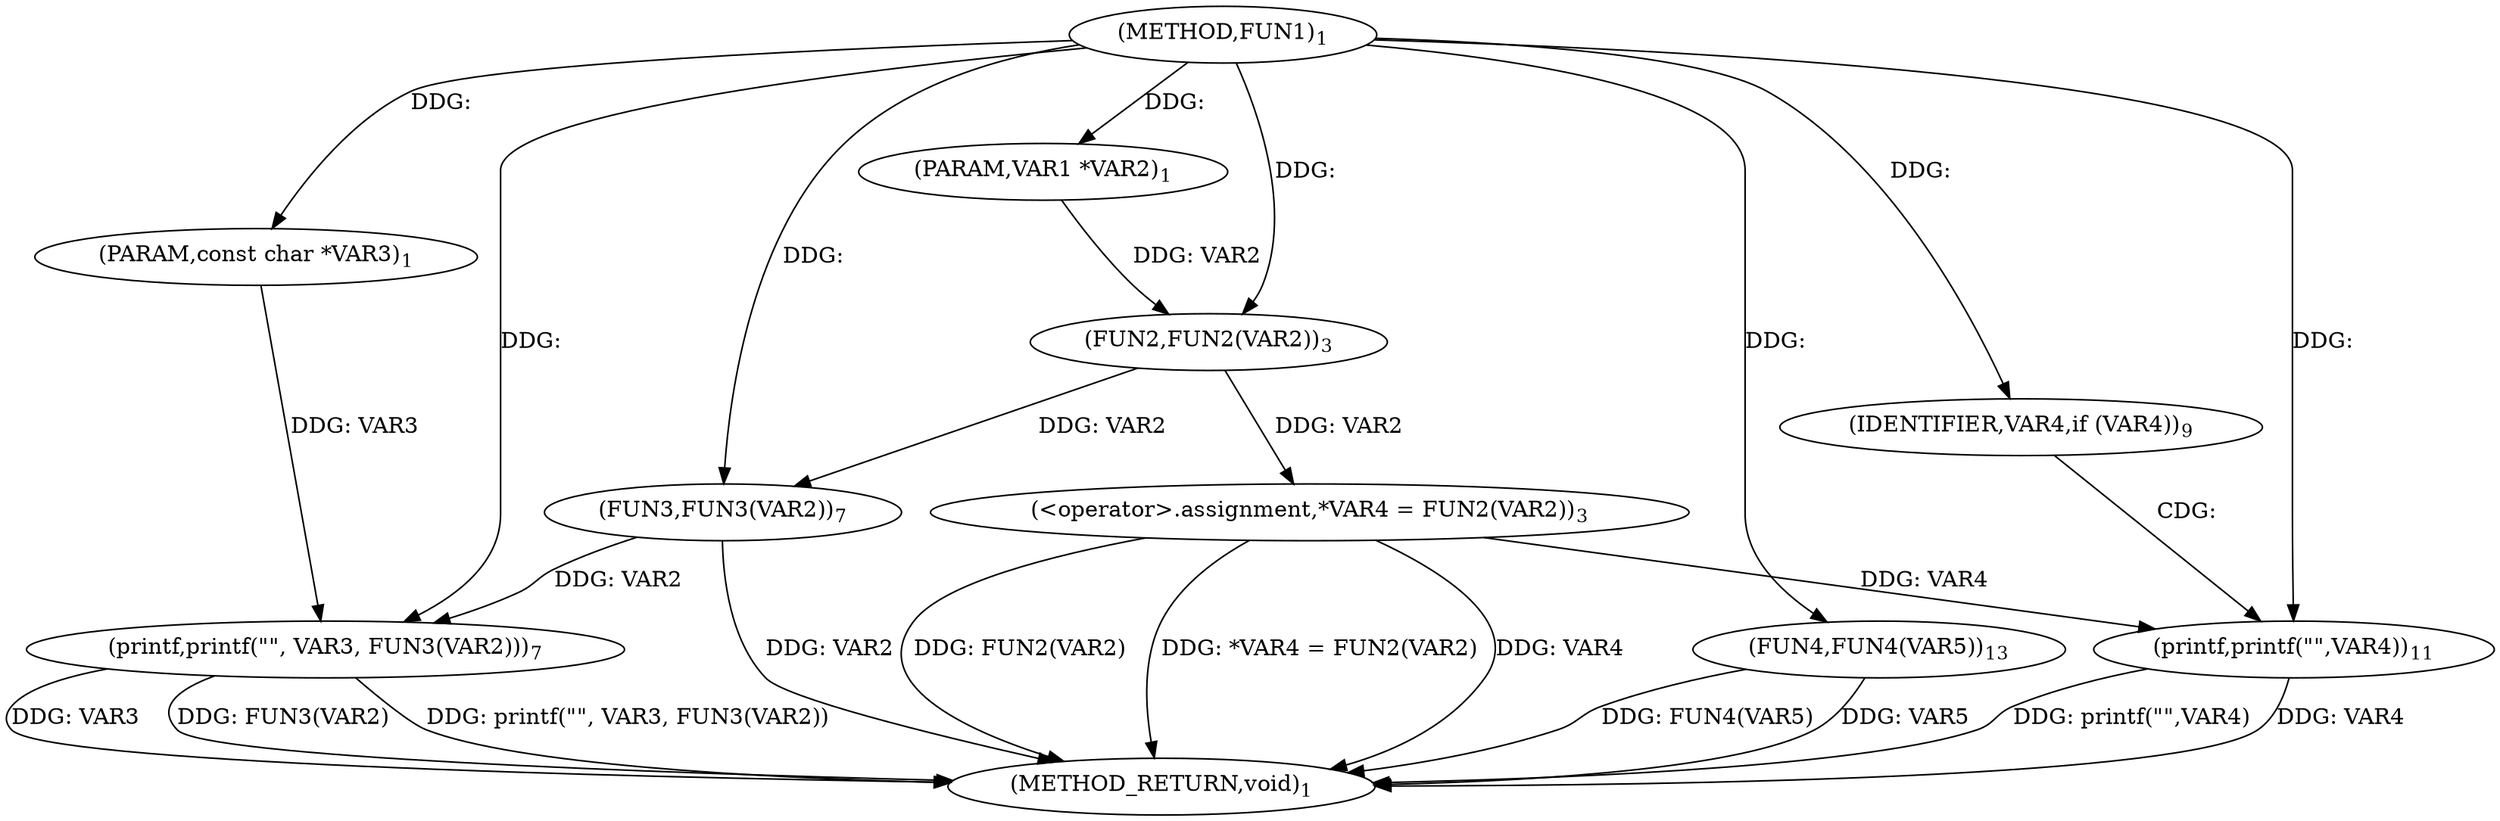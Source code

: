 digraph "FUN1" {  
"8" [label = <(METHOD,FUN1)<SUB>1</SUB>> ]
"30" [label = <(METHOD_RETURN,void)<SUB>1</SUB>> ]
"9" [label = <(PARAM,VAR1 *VAR2)<SUB>1</SUB>> ]
"10" [label = <(PARAM,const char *VAR3)<SUB>1</SUB>> ]
"13" [label = <(&lt;operator&gt;.assignment,*VAR4 = FUN2(VAR2))<SUB>3</SUB>> ]
"17" [label = <(printf,printf(&quot;&quot;, VAR3, FUN3(VAR2)))<SUB>7</SUB>> ]
"28" [label = <(FUN4,FUN4(VAR5))<SUB>13</SUB>> ]
"23" [label = <(IDENTIFIER,VAR4,if (VAR4))<SUB>9</SUB>> ]
"15" [label = <(FUN2,FUN2(VAR2))<SUB>3</SUB>> ]
"20" [label = <(FUN3,FUN3(VAR2))<SUB>7</SUB>> ]
"25" [label = <(printf,printf(&quot;&quot;,VAR4))<SUB>11</SUB>> ]
  "13" -> "30"  [ label = "DDG: VAR4"] 
  "13" -> "30"  [ label = "DDG: FUN2(VAR2)"] 
  "13" -> "30"  [ label = "DDG: *VAR4 = FUN2(VAR2)"] 
  "17" -> "30"  [ label = "DDG: VAR3"] 
  "20" -> "30"  [ label = "DDG: VAR2"] 
  "17" -> "30"  [ label = "DDG: FUN3(VAR2)"] 
  "17" -> "30"  [ label = "DDG: printf(&quot;&quot;, VAR3, FUN3(VAR2))"] 
  "25" -> "30"  [ label = "DDG: VAR4"] 
  "25" -> "30"  [ label = "DDG: printf(&quot;&quot;,VAR4)"] 
  "28" -> "30"  [ label = "DDG: FUN4(VAR5)"] 
  "28" -> "30"  [ label = "DDG: VAR5"] 
  "8" -> "9"  [ label = "DDG: "] 
  "8" -> "10"  [ label = "DDG: "] 
  "15" -> "13"  [ label = "DDG: VAR2"] 
  "8" -> "17"  [ label = "DDG: "] 
  "10" -> "17"  [ label = "DDG: VAR3"] 
  "20" -> "17"  [ label = "DDG: VAR2"] 
  "8" -> "23"  [ label = "DDG: "] 
  "8" -> "28"  [ label = "DDG: "] 
  "9" -> "15"  [ label = "DDG: VAR2"] 
  "8" -> "15"  [ label = "DDG: "] 
  "15" -> "20"  [ label = "DDG: VAR2"] 
  "8" -> "20"  [ label = "DDG: "] 
  "8" -> "25"  [ label = "DDG: "] 
  "13" -> "25"  [ label = "DDG: VAR4"] 
  "23" -> "25"  [ label = "CDG: "] 
}
